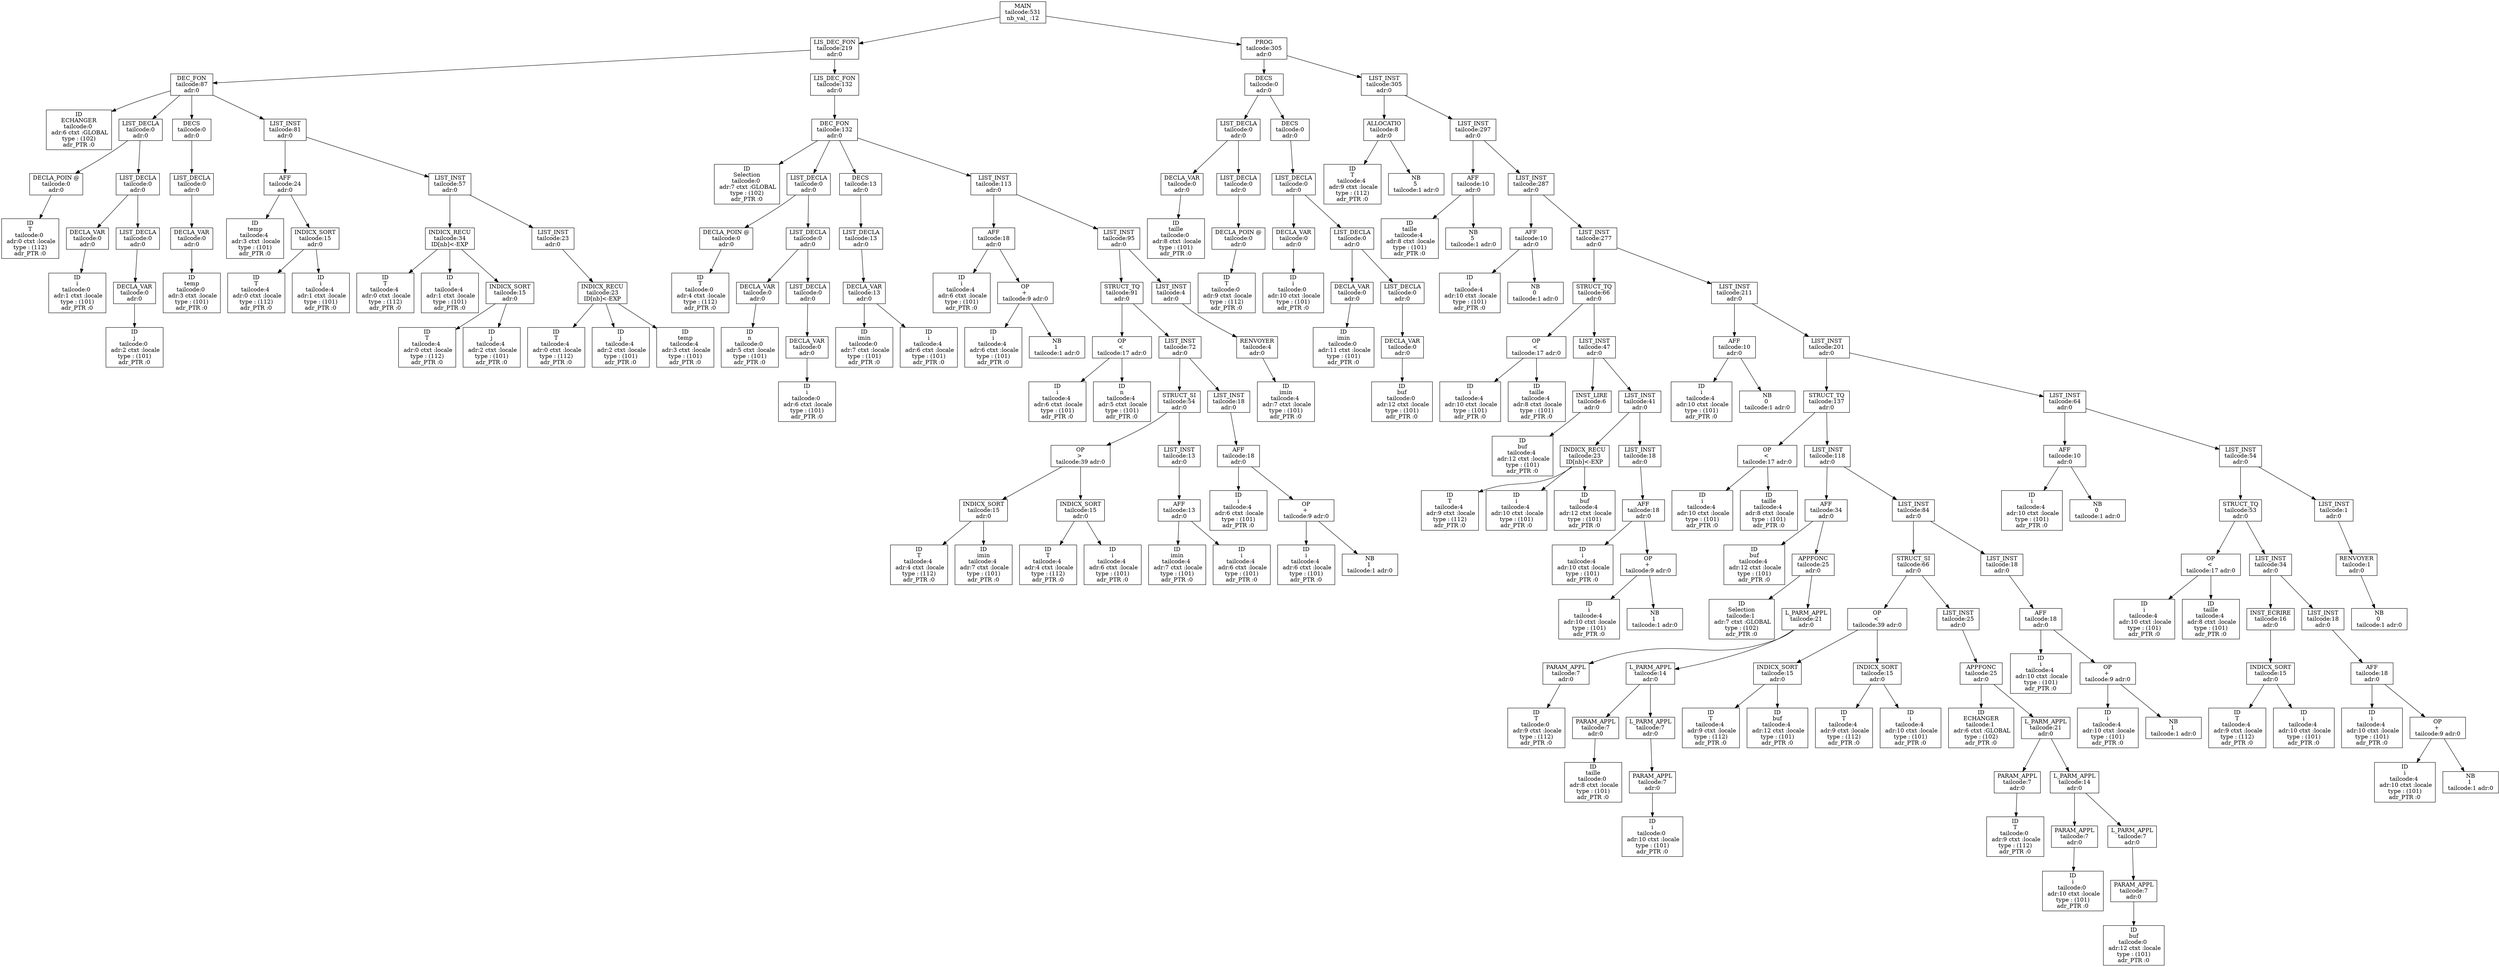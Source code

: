 digraph ASA {
node0x55bc60c70750 [label="MAIN
 tailcode:531 
 nb_val_ :12 \n", shape=box];
node0x55bc60c70750 -> node0x55bc60c6e0e0;
node0x55bc60c6e0e0 [label="LIS_DEC_FON
 tailcode:219 
 adr:0 \n", shape=box];
node0x55bc60c6e0e0 -> node0x55bc60c6d0a0;
node0x55bc60c6d0a0 [label="DEC_FON
 tailcode:87 
 adr:0 \n", shape=box];
node0x55bc60c6d0a0 -> node0x55bc60c6d0f0;
node0x55bc60c6d0f0 [label="ID\nECHANGER
 tailcode:0  
 adr:6 ctxt :GLOBAL
 type : (102) 
 adr_PTR :0 \n", shape=box];
node0x55bc60c6d0a0 -> node0x55bc60c6c970;
node0x55bc60c6c970 [label="LIST_DECLA
 tailcode:0 
 adr:0 \n", shape=box];
node0x55bc60c6c970 -> node0x55bc60c6c6f0;
node0x55bc60c6c6f0 [label="DECLA_POIN @
 tailcode:0 
 adr:0 \n", shape=box];
node0x55bc60c6c6f0 -> node0x55bc60c6c740;
node0x55bc60c6c740 [label="ID\nT
 tailcode:0  
 adr:0 ctxt :locale
 type : (112) 
 adr_PTR :0 \n", shape=box];
node0x55bc60c6c970 -> node0x55bc60c6c920;
node0x55bc60c6c920 [label="LIST_DECLA
 tailcode:0 
 adr:0 \n", shape=box];
node0x55bc60c6c920 -> node0x55bc60c6c790;
node0x55bc60c6c790 [label="DECLA_VAR
 tailcode:0 
 adr:0 \n", shape=box];
node0x55bc60c6c790 -> node0x55bc60c6c7e0;
node0x55bc60c6c7e0 [label="ID\ni
 tailcode:0  
 adr:1 ctxt :locale
 type : (101) 
 adr_PTR :0 \n", shape=box];
node0x55bc60c6c920 -> node0x55bc60c6c8d0;
node0x55bc60c6c8d0 [label="LIST_DECLA
 tailcode:0 
 adr:0 \n", shape=box];
node0x55bc60c6c8d0 -> node0x55bc60c6c830;
node0x55bc60c6c830 [label="DECLA_VAR
 tailcode:0 
 adr:0 \n", shape=box];
node0x55bc60c6c830 -> node0x55bc60c6c880;
node0x55bc60c6c880 [label="ID\nj
 tailcode:0  
 adr:2 ctxt :locale
 type : (101) 
 adr_PTR :0 \n", shape=box];
node0x55bc60c6d0a0 -> node0x55bc60c6cab0;
node0x55bc60c6cab0 [label="DECS
 tailcode:0 
 adr:0 \n", shape=box];
node0x55bc60c6cab0 -> node0x55bc60c6ca60;
node0x55bc60c6ca60 [label="LIST_DECLA
 tailcode:0 
 adr:0 \n", shape=box];
node0x55bc60c6ca60 -> node0x55bc60c6c9c0;
node0x55bc60c6c9c0 [label="DECLA_VAR
 tailcode:0 
 adr:0 \n", shape=box];
node0x55bc60c6c9c0 -> node0x55bc60c6ca10;
node0x55bc60c6ca10 [label="ID\ntemp
 tailcode:0  
 adr:3 ctxt :locale
 type : (101) 
 adr_PTR :0 \n", shape=box];
node0x55bc60c6d0a0 -> node0x55bc60c6d050;
node0x55bc60c6d050 [label="LIST_INST
 tailcode:81 
 adr:0 \n", shape=box];
node0x55bc60c6d050 -> node0x55bc60c6cbf0;
node0x55bc60c6cbf0 [label="AFF
 tailcode:24 
 adr:0 \n", shape=box];
node0x55bc60c6cbf0 -> node0x55bc60c6cc40;
node0x55bc60c6cc40 [label="ID\ntemp
 tailcode:4  
 adr:3 ctxt :locale
 type : (101) 
 adr_PTR :0 \n", shape=box];
node0x55bc60c6cbf0 -> node0x55bc60c6cb50;
node0x55bc60c6cb50 [label="INDICX_SORT
 tailcode:15 
 adr:0 \n", shape=box];
node0x55bc60c6cb50 -> node0x55bc60c6cba0;
node0x55bc60c6cba0 [label="ID\nT
 tailcode:4  
 adr:0 ctxt :locale
 type : (112) 
 adr_PTR :0 \n", shape=box];
node0x55bc60c6cb50 -> node0x55bc60c6cb00;
node0x55bc60c6cb00 [label="ID\ni
 tailcode:4  
 adr:1 ctxt :locale
 type : (101) 
 adr_PTR :0 \n", shape=box];
node0x55bc60c6d050 -> node0x55bc60c6d000;
node0x55bc60c6d000 [label="LIST_INST
 tailcode:57 
 adr:0 \n", shape=box];
node0x55bc60c6d000 -> node0x55bc60c6cdd0;
node0x55bc60c6cdd0 [label="INDICX_RECU
 tailcode:34 
 ID[nb]<-EXP \n", shape=box];
node0x55bc60c6cdd0 -> node0x55bc60c6ce20;
node0x55bc60c6ce20 [label="ID\nT
 tailcode:4  
 adr:0 ctxt :locale
 type : (112) 
 adr_PTR :0 \n", shape=box];
node0x55bc60c6cdd0 -> node0x55bc60c6cc90;
node0x55bc60c6cc90 [label="ID\ni
 tailcode:4  
 adr:1 ctxt :locale
 type : (101) 
 adr_PTR :0 \n", shape=box];
node0x55bc60c6cdd0 -> node0x55bc60c6cd30;
node0x55bc60c6cd30 [label="INDICX_SORT
 tailcode:15 
 adr:0 \n", shape=box];
node0x55bc60c6cd30 -> node0x55bc60c6cd80;
node0x55bc60c6cd80 [label="ID\nT
 tailcode:4  
 adr:0 ctxt :locale
 type : (112) 
 adr_PTR :0 \n", shape=box];
node0x55bc60c6cd30 -> node0x55bc60c6cce0;
node0x55bc60c6cce0 [label="ID\nj
 tailcode:4  
 adr:2 ctxt :locale
 type : (101) 
 adr_PTR :0 \n", shape=box];
node0x55bc60c6d000 -> node0x55bc60c6cfb0;
node0x55bc60c6cfb0 [label="LIST_INST
 tailcode:23 
 adr:0 \n", shape=box];
node0x55bc60c6cfb0 -> node0x55bc60c6cf10;
node0x55bc60c6cf10 [label="INDICX_RECU
 tailcode:23 
 ID[nb]<-EXP \n", shape=box];
node0x55bc60c6cf10 -> node0x55bc60c6cf60;
node0x55bc60c6cf60 [label="ID\nT
 tailcode:4  
 adr:0 ctxt :locale
 type : (112) 
 adr_PTR :0 \n", shape=box];
node0x55bc60c6cf10 -> node0x55bc60c6ce70;
node0x55bc60c6ce70 [label="ID\nj
 tailcode:4  
 adr:2 ctxt :locale
 type : (101) 
 adr_PTR :0 \n", shape=box];
node0x55bc60c6cf10 -> node0x55bc60c6cec0;
node0x55bc60c6cec0 [label="ID\ntemp
 tailcode:4  
 adr:3 ctxt :locale
 type : (101) 
 adr_PTR :0 \n", shape=box];
node0x55bc60c6e0e0 -> node0x55bc60c6e090;
node0x55bc60c6e090 [label="LIS_DEC_FON
 tailcode:132 
 adr:0 \n", shape=box];
node0x55bc60c6e090 -> node0x55bc60c6dff0;
node0x55bc60c6dff0 [label="DEC_FON
 tailcode:132 
 adr:0 \n", shape=box];
node0x55bc60c6dff0 -> node0x55bc60c6e040;
node0x55bc60c6e040 [label="ID\nSelection
 tailcode:0  
 adr:7 ctxt :GLOBAL
 type : (102) 
 adr_PTR :0 \n", shape=box];
node0x55bc60c6dff0 -> node0x55bc60c6d3c0;
node0x55bc60c6d3c0 [label="LIST_DECLA
 tailcode:0 
 adr:0 \n", shape=box];
node0x55bc60c6d3c0 -> node0x55bc60c6d140;
node0x55bc60c6d140 [label="DECLA_POIN @
 tailcode:0 
 adr:0 \n", shape=box];
node0x55bc60c6d140 -> node0x55bc60c6d190;
node0x55bc60c6d190 [label="ID\nT
 tailcode:0  
 adr:4 ctxt :locale
 type : (112) 
 adr_PTR :0 \n", shape=box];
node0x55bc60c6d3c0 -> node0x55bc60c6d370;
node0x55bc60c6d370 [label="LIST_DECLA
 tailcode:0 
 adr:0 \n", shape=box];
node0x55bc60c6d370 -> node0x55bc60c6d1e0;
node0x55bc60c6d1e0 [label="DECLA_VAR
 tailcode:0 
 adr:0 \n", shape=box];
node0x55bc60c6d1e0 -> node0x55bc60c6d230;
node0x55bc60c6d230 [label="ID\nn
 tailcode:0  
 adr:5 ctxt :locale
 type : (101) 
 adr_PTR :0 \n", shape=box];
node0x55bc60c6d370 -> node0x55bc60c6d320;
node0x55bc60c6d320 [label="LIST_DECLA
 tailcode:0 
 adr:0 \n", shape=box];
node0x55bc60c6d320 -> node0x55bc60c6d280;
node0x55bc60c6d280 [label="DECLA_VAR
 tailcode:0 
 adr:0 \n", shape=box];
node0x55bc60c6d280 -> node0x55bc60c6d2d0;
node0x55bc60c6d2d0 [label="ID\ni
 tailcode:0  
 adr:6 ctxt :locale
 type : (101) 
 adr_PTR :0 \n", shape=box];
node0x55bc60c6dff0 -> node0x55bc60c6d550;
node0x55bc60c6d550 [label="DECS
 tailcode:13 
 adr:0 \n", shape=box];
node0x55bc60c6d550 -> node0x55bc60c6d500;
node0x55bc60c6d500 [label="LIST_DECLA
 tailcode:13 
 adr:0 \n", shape=box];
node0x55bc60c6d500 -> node0x55bc60c6d460;
node0x55bc60c6d460 [label="DECLA_VAR
 tailcode:13 
 adr:0 \n", shape=box];
node0x55bc60c6d460 -> node0x55bc60c6d4b0;
node0x55bc60c6d4b0 [label="ID\nimin
 tailcode:0  
 adr:7 ctxt :locale
 type : (101) 
 adr_PTR :0 \n", shape=box];
node0x55bc60c6d460 -> node0x55bc60c6d410;
node0x55bc60c6d410 [label="ID\ni
 tailcode:4  
 adr:6 ctxt :locale
 type : (101) 
 adr_PTR :0 \n", shape=box];
node0x55bc60c6dff0 -> node0x55bc60c6dfa0;
node0x55bc60c6dfa0 [label="LIST_INST
 tailcode:113 
 adr:0 \n", shape=box];
node0x55bc60c6dfa0 -> node0x55bc60c6d690;
node0x55bc60c6d690 [label="AFF
 tailcode:18 
 adr:0 \n", shape=box];
node0x55bc60c6d690 -> node0x55bc60c6d6e0;
node0x55bc60c6d6e0 [label="ID\ni
 tailcode:4  
 adr:6 ctxt :locale
 type : (101) 
 adr_PTR :0 \n", shape=box];
node0x55bc60c6d690 -> node0x55bc60c6d640;
node0x55bc60c6d640 [label="OP\n+ 
 tailcode:9 adr:0 \n", shape=box];
node0x55bc60c6d640 -> node0x55bc60c6d5a0;
node0x55bc60c6d5a0 [label="ID\ni
 tailcode:4  
 adr:6 ctxt :locale
 type : (101) 
 adr_PTR :0 \n", shape=box];
node0x55bc60c6d640 -> node0x55bc60c6d5f0;
node0x55bc60c6d5f0 [label="NB\n1 
 tailcode:1 adr:0 \n", shape=box];
node0x55bc60c6dfa0 -> node0x55bc60c6df50;
node0x55bc60c6df50 [label="LIST_INST
 tailcode:95 
 adr:0 \n", shape=box];
node0x55bc60c6df50 -> node0x55bc60c6de10;
node0x55bc60c6de10 [label="STRUCT_TQ
 tailcode:91 
 adr:0 \n", shape=box];
node0x55bc60c6de10 -> node0x55bc60c6d7d0;
node0x55bc60c6d7d0 [label="OP\n< 
 tailcode:17 adr:0 \n", shape=box];
node0x55bc60c6d7d0 -> node0x55bc60c6d730;
node0x55bc60c6d730 [label="ID\ni
 tailcode:4  
 adr:6 ctxt :locale
 type : (101) 
 adr_PTR :0 \n", shape=box];
node0x55bc60c6d7d0 -> node0x55bc60c6d780;
node0x55bc60c6d780 [label="ID\nn
 tailcode:4  
 adr:5 ctxt :locale
 type : (101) 
 adr_PTR :0 \n", shape=box];
node0x55bc60c6de10 -> node0x55bc60c6ddc0;
node0x55bc60c6ddc0 [label="LIST_INST
 tailcode:72 
 adr:0 \n", shape=box];
node0x55bc60c6ddc0 -> node0x55bc60c6db90;
node0x55bc60c6db90 [label="STRUCT_SI
 tailcode:54 
 adr:0 \n", shape=box];
node0x55bc60c6db90 -> node0x55bc60c6da00;
node0x55bc60c6da00 [label="OP\n> 
 tailcode:39 adr:0 \n", shape=box];
node0x55bc60c6da00 -> node0x55bc60c6d870;
node0x55bc60c6d870 [label="INDICX_SORT
 tailcode:15 
 adr:0 \n", shape=box];
node0x55bc60c6d870 -> node0x55bc60c6d8c0;
node0x55bc60c6d8c0 [label="ID\nT
 tailcode:4  
 adr:4 ctxt :locale
 type : (112) 
 adr_PTR :0 \n", shape=box];
node0x55bc60c6d870 -> node0x55bc60c6d820;
node0x55bc60c6d820 [label="ID\nimin
 tailcode:4  
 adr:7 ctxt :locale
 type : (101) 
 adr_PTR :0 \n", shape=box];
node0x55bc60c6da00 -> node0x55bc60c6d960;
node0x55bc60c6d960 [label="INDICX_SORT
 tailcode:15 
 adr:0 \n", shape=box];
node0x55bc60c6d960 -> node0x55bc60c6d9b0;
node0x55bc60c6d9b0 [label="ID\nT
 tailcode:4  
 adr:4 ctxt :locale
 type : (112) 
 adr_PTR :0 \n", shape=box];
node0x55bc60c6d960 -> node0x55bc60c6d910;
node0x55bc60c6d910 [label="ID\ni
 tailcode:4  
 adr:6 ctxt :locale
 type : (101) 
 adr_PTR :0 \n", shape=box];
node0x55bc60c6db90 -> node0x55bc60c6db40;
node0x55bc60c6db40 [label="LIST_INST
 tailcode:13 
 adr:0 \n", shape=box];
node0x55bc60c6db40 -> node0x55bc60c6daa0;
node0x55bc60c6daa0 [label="AFF
 tailcode:13 
 adr:0 \n", shape=box];
node0x55bc60c6daa0 -> node0x55bc60c6daf0;
node0x55bc60c6daf0 [label="ID\nimin
 tailcode:4  
 adr:7 ctxt :locale
 type : (101) 
 adr_PTR :0 \n", shape=box];
node0x55bc60c6daa0 -> node0x55bc60c6da50;
node0x55bc60c6da50 [label="ID\ni
 tailcode:4  
 adr:6 ctxt :locale
 type : (101) 
 adr_PTR :0 \n", shape=box];
node0x55bc60c6ddc0 -> node0x55bc60c6dd70;
node0x55bc60c6dd70 [label="LIST_INST
 tailcode:18 
 adr:0 \n", shape=box];
node0x55bc60c6dd70 -> node0x55bc60c6dcd0;
node0x55bc60c6dcd0 [label="AFF
 tailcode:18 
 adr:0 \n", shape=box];
node0x55bc60c6dcd0 -> node0x55bc60c6dd20;
node0x55bc60c6dd20 [label="ID\ni
 tailcode:4  
 adr:6 ctxt :locale
 type : (101) 
 adr_PTR :0 \n", shape=box];
node0x55bc60c6dcd0 -> node0x55bc60c6dc80;
node0x55bc60c6dc80 [label="OP\n+ 
 tailcode:9 adr:0 \n", shape=box];
node0x55bc60c6dc80 -> node0x55bc60c6dbe0;
node0x55bc60c6dbe0 [label="ID\ni
 tailcode:4  
 adr:6 ctxt :locale
 type : (101) 
 adr_PTR :0 \n", shape=box];
node0x55bc60c6dc80 -> node0x55bc60c6dc30;
node0x55bc60c6dc30 [label="NB\n1 
 tailcode:1 adr:0 \n", shape=box];
node0x55bc60c6df50 -> node0x55bc60c6df00;
node0x55bc60c6df00 [label="LIST_INST
 tailcode:4 
 adr:0 \n", shape=box];
node0x55bc60c6df00 -> node0x55bc60c6deb0;
node0x55bc60c6deb0 [label="RENVOYER
 tailcode:4 
 adr:0 \n", shape=box];
node0x55bc60c6deb0 -> node0x55bc60c6de60;
node0x55bc60c6de60 [label="ID\nimin
 tailcode:4  
 adr:7 ctxt :locale
 type : (101) 
 adr_PTR :0 \n", shape=box];
node0x55bc60c70750 -> node0x55bc60c70700;
node0x55bc60c70700 [label="PROG
 tailcode:305 
 adr:0 \n", shape=box];
node0x55bc60c70700 -> node0x55bc60c6e630;
node0x55bc60c6e630 [label="DECS
 tailcode:0 
 adr:0 \n", shape=box];
node0x55bc60c6e630 -> node0x55bc60c6e2c0;
node0x55bc60c6e2c0 [label="LIST_DECLA
 tailcode:0 
 adr:0 \n", shape=box];
node0x55bc60c6e2c0 -> node0x55bc60c6e130;
node0x55bc60c6e130 [label="DECLA_VAR
 tailcode:0 
 adr:0 \n", shape=box];
node0x55bc60c6e130 -> node0x55bc60c6e180;
node0x55bc60c6e180 [label="ID\ntaille
 tailcode:0  
 adr:8 ctxt :locale
 type : (101) 
 adr_PTR :0 \n", shape=box];
node0x55bc60c6e2c0 -> node0x55bc60c6e270;
node0x55bc60c6e270 [label="LIST_DECLA
 tailcode:0 
 adr:0 \n", shape=box];
node0x55bc60c6e270 -> node0x55bc60c6e1d0;
node0x55bc60c6e1d0 [label="DECLA_POIN @
 tailcode:0 
 adr:0 \n", shape=box];
node0x55bc60c6e1d0 -> node0x55bc60c6e220;
node0x55bc60c6e220 [label="ID\nT
 tailcode:0  
 adr:9 ctxt :locale
 type : (112) 
 adr_PTR :0 \n", shape=box];
node0x55bc60c6e630 -> node0x55bc60c6e5e0;
node0x55bc60c6e5e0 [label="DECS
 tailcode:0 
 adr:0 \n", shape=box];
node0x55bc60c6e5e0 -> node0x55bc60c6e590;
node0x55bc60c6e590 [label="LIST_DECLA
 tailcode:0 
 adr:0 \n", shape=box];
node0x55bc60c6e590 -> node0x55bc60c6e310;
node0x55bc60c6e310 [label="DECLA_VAR
 tailcode:0 
 adr:0 \n", shape=box];
node0x55bc60c6e310 -> node0x55bc60c6e360;
node0x55bc60c6e360 [label="ID\ni
 tailcode:0  
 adr:10 ctxt :locale
 type : (101) 
 adr_PTR :0 \n", shape=box];
node0x55bc60c6e590 -> node0x55bc60c6e540;
node0x55bc60c6e540 [label="LIST_DECLA
 tailcode:0 
 adr:0 \n", shape=box];
node0x55bc60c6e540 -> node0x55bc60c6e3b0;
node0x55bc60c6e3b0 [label="DECLA_VAR
 tailcode:0 
 adr:0 \n", shape=box];
node0x55bc60c6e3b0 -> node0x55bc60c6e400;
node0x55bc60c6e400 [label="ID\nimin
 tailcode:0  
 adr:11 ctxt :locale
 type : (101) 
 adr_PTR :0 \n", shape=box];
node0x55bc60c6e540 -> node0x55bc60c6e4f0;
node0x55bc60c6e4f0 [label="LIST_DECLA
 tailcode:0 
 adr:0 \n", shape=box];
node0x55bc60c6e4f0 -> node0x55bc60c6e450;
node0x55bc60c6e450 [label="DECLA_VAR
 tailcode:0 
 adr:0 \n", shape=box];
node0x55bc60c6e450 -> node0x55bc60c6e4a0;
node0x55bc60c6e4a0 [label="ID\nbuf
 tailcode:0  
 adr:12 ctxt :locale
 type : (101) 
 adr_PTR :0 \n", shape=box];
node0x55bc60c70700 -> node0x55bc60c706b0;
node0x55bc60c706b0 [label="LIST_INST
 tailcode:305 
 adr:0 \n", shape=box];
node0x55bc60c706b0 -> node0x55bc60c6e6d0;
node0x55bc60c6e6d0 [label="ALLOCATIO
 tailcode:8 
 adr:0 \n", shape=box];
node0x55bc60c6e6d0 -> node0x55bc60c6e720;
node0x55bc60c6e720 [label="ID\nT
 tailcode:4  
 adr:9 ctxt :locale
 type : (112) 
 adr_PTR :0 \n", shape=box];
node0x55bc60c6e6d0 -> node0x55bc60c6e680;
node0x55bc60c6e680 [label="NB\n5 
 tailcode:1 adr:0 \n", shape=box];
node0x55bc60c706b0 -> node0x55bc60c70660;
node0x55bc60c70660 [label="LIST_INST
 tailcode:297 
 adr:0 \n", shape=box];
node0x55bc60c70660 -> node0x55bc60c6e7c0;
node0x55bc60c6e7c0 [label="AFF
 tailcode:10 
 adr:0 \n", shape=box];
node0x55bc60c6e7c0 -> node0x55bc60c6e810;
node0x55bc60c6e810 [label="ID\ntaille
 tailcode:4  
 adr:8 ctxt :locale
 type : (101) 
 adr_PTR :0 \n", shape=box];
node0x55bc60c6e7c0 -> node0x55bc60c6e770;
node0x55bc60c6e770 [label="NB\n5 
 tailcode:1 adr:0 \n", shape=box];
node0x55bc60c70660 -> node0x55bc60c70610;
node0x55bc60c70610 [label="LIST_INST
 tailcode:287 
 adr:0 \n", shape=box];
node0x55bc60c70610 -> node0x55bc60c6e8b0;
node0x55bc60c6e8b0 [label="AFF
 tailcode:10 
 adr:0 \n", shape=box];
node0x55bc60c6e8b0 -> node0x55bc60c6e900;
node0x55bc60c6e900 [label="ID\ni
 tailcode:4  
 adr:10 ctxt :locale
 type : (101) 
 adr_PTR :0 \n", shape=box];
node0x55bc60c6e8b0 -> node0x55bc60c6e860;
node0x55bc60c6e860 [label="NB\n0 
 tailcode:1 adr:0 \n", shape=box];
node0x55bc60c70610 -> node0x55bc60c705c0;
node0x55bc60c705c0 [label="LIST_INST
 tailcode:277 
 adr:0 \n", shape=box];
node0x55bc60c705c0 -> node0x55bc60c6eea0;
node0x55bc60c6eea0 [label="STRUCT_TQ
 tailcode:66 
 adr:0 \n", shape=box];
node0x55bc60c6eea0 -> node0x55bc60c6e9f0;
node0x55bc60c6e9f0 [label="OP\n< 
 tailcode:17 adr:0 \n", shape=box];
node0x55bc60c6e9f0 -> node0x55bc60c6e950;
node0x55bc60c6e950 [label="ID\ni
 tailcode:4  
 adr:10 ctxt :locale
 type : (101) 
 adr_PTR :0 \n", shape=box];
node0x55bc60c6e9f0 -> node0x55bc60c6e9a0;
node0x55bc60c6e9a0 [label="ID\ntaille
 tailcode:4  
 adr:8 ctxt :locale
 type : (101) 
 adr_PTR :0 \n", shape=box];
node0x55bc60c6eea0 -> node0x55bc60c6ee50;
node0x55bc60c6ee50 [label="LIST_INST
 tailcode:47 
 adr:0 \n", shape=box];
node0x55bc60c6ee50 -> node0x55bc60c6ea40;
node0x55bc60c6ea40 [label="INST_LIRE
 tailcode:6 
 adr:0 \n", shape=box];
node0x55bc60c6ea40 -> node0x55bc60c6ea90;
node0x55bc60c6ea90 [label="ID\nbuf
 tailcode:4  
 adr:12 ctxt :locale
 type : (101) 
 adr_PTR :0 \n", shape=box];
node0x55bc60c6ee50 -> node0x55bc60c6ee00;
node0x55bc60c6ee00 [label="LIST_INST
 tailcode:41 
 adr:0 \n", shape=box];
node0x55bc60c6ee00 -> node0x55bc60c6eb80;
node0x55bc60c6eb80 [label="INDICX_RECU
 tailcode:23 
 ID[nb]<-EXP \n", shape=box];
node0x55bc60c6eb80 -> node0x55bc60c6ebd0;
node0x55bc60c6ebd0 [label="ID\nT
 tailcode:4  
 adr:9 ctxt :locale
 type : (112) 
 adr_PTR :0 \n", shape=box];
node0x55bc60c6eb80 -> node0x55bc60c6eae0;
node0x55bc60c6eae0 [label="ID\ni
 tailcode:4  
 adr:10 ctxt :locale
 type : (101) 
 adr_PTR :0 \n", shape=box];
node0x55bc60c6eb80 -> node0x55bc60c6eb30;
node0x55bc60c6eb30 [label="ID\nbuf
 tailcode:4  
 adr:12 ctxt :locale
 type : (101) 
 adr_PTR :0 \n", shape=box];
node0x55bc60c6ee00 -> node0x55bc60c6edb0;
node0x55bc60c6edb0 [label="LIST_INST
 tailcode:18 
 adr:0 \n", shape=box];
node0x55bc60c6edb0 -> node0x55bc60c6ed10;
node0x55bc60c6ed10 [label="AFF
 tailcode:18 
 adr:0 \n", shape=box];
node0x55bc60c6ed10 -> node0x55bc60c6ed60;
node0x55bc60c6ed60 [label="ID\ni
 tailcode:4  
 adr:10 ctxt :locale
 type : (101) 
 adr_PTR :0 \n", shape=box];
node0x55bc60c6ed10 -> node0x55bc60c6ecc0;
node0x55bc60c6ecc0 [label="OP\n+ 
 tailcode:9 adr:0 \n", shape=box];
node0x55bc60c6ecc0 -> node0x55bc60c6ec20;
node0x55bc60c6ec20 [label="ID\ni
 tailcode:4  
 adr:10 ctxt :locale
 type : (101) 
 adr_PTR :0 \n", shape=box];
node0x55bc60c6ecc0 -> node0x55bc60c6ec70;
node0x55bc60c6ec70 [label="NB\n1 
 tailcode:1 adr:0 \n", shape=box];
node0x55bc60c705c0 -> node0x55bc60c70570;
node0x55bc60c70570 [label="LIST_INST
 tailcode:211 
 adr:0 \n", shape=box];
node0x55bc60c70570 -> node0x55bc60c6ef40;
node0x55bc60c6ef40 [label="AFF
 tailcode:10 
 adr:0 \n", shape=box];
node0x55bc60c6ef40 -> node0x55bc60c6ef90;
node0x55bc60c6ef90 [label="ID\ni
 tailcode:4  
 adr:10 ctxt :locale
 type : (101) 
 adr_PTR :0 \n", shape=box];
node0x55bc60c6ef40 -> node0x55bc60c6eef0;
node0x55bc60c6eef0 [label="NB\n0 
 tailcode:1 adr:0 \n", shape=box];
node0x55bc60c70570 -> node0x55bc60c70520;
node0x55bc60c70520 [label="LIST_INST
 tailcode:201 
 adr:0 \n", shape=box];
node0x55bc60c70520 -> node0x55bc60c6fda0;
node0x55bc60c6fda0 [label="STRUCT_TQ
 tailcode:137 
 adr:0 \n", shape=box];
node0x55bc60c6fda0 -> node0x55bc60c6f080;
node0x55bc60c6f080 [label="OP\n< 
 tailcode:17 adr:0 \n", shape=box];
node0x55bc60c6f080 -> node0x55bc60c6efe0;
node0x55bc60c6efe0 [label="ID\ni
 tailcode:4  
 adr:10 ctxt :locale
 type : (101) 
 adr_PTR :0 \n", shape=box];
node0x55bc60c6f080 -> node0x55bc60c6f030;
node0x55bc60c6f030 [label="ID\ntaille
 tailcode:4  
 adr:8 ctxt :locale
 type : (101) 
 adr_PTR :0 \n", shape=box];
node0x55bc60c6fda0 -> node0x55bc60c6fd50;
node0x55bc60c6fd50 [label="LIST_INST
 tailcode:118 
 adr:0 \n", shape=box];
node0x55bc60c6fd50 -> node0x55bc60c6f440;
node0x55bc60c6f440 [label="AFF
 tailcode:34 
 adr:0 \n", shape=box];
node0x55bc60c6f440 -> node0x55bc60c6f490;
node0x55bc60c6f490 [label="ID\nbuf
 tailcode:4  
 adr:12 ctxt :locale
 type : (101) 
 adr_PTR :0 \n", shape=box];
node0x55bc60c6f440 -> node0x55bc60c6f3a0;
node0x55bc60c6f3a0 [label="APPFONC
 tailcode:25 
 adr:0 \n", shape=box];
node0x55bc60c6f3a0 -> node0x55bc60c6f3f0;
node0x55bc60c6f3f0 [label="ID\nSelection
 tailcode:1  
 adr:7 ctxt :GLOBAL
 type : (102) 
 adr_PTR :0 \n", shape=box];
node0x55bc60c6f3a0 -> node0x55bc60c6f350;
node0x55bc60c6f350 [label="L_PARM_APPL
 tailcode:21 
 adr:0 \n", shape=box];
node0x55bc60c6f350 -> node0x55bc60c6f0d0;
node0x55bc60c6f0d0 [label="PARAM_APPL
 tailcode:7 
 adr:0 \n", shape=box];
node0x55bc60c6f0d0 -> node0x55bc60c6f120;
node0x55bc60c6f120 [label="ID\nT
 tailcode:0  
 adr:9 ctxt :locale
 type : (112) 
 adr_PTR :0 \n", shape=box];
node0x55bc60c6f350 -> node0x55bc60c6f300;
node0x55bc60c6f300 [label="L_PARM_APPL
 tailcode:14 
 adr:0 \n", shape=box];
node0x55bc60c6f300 -> node0x55bc60c6f170;
node0x55bc60c6f170 [label="PARAM_APPL
 tailcode:7 
 adr:0 \n", shape=box];
node0x55bc60c6f170 -> node0x55bc60c6f1c0;
node0x55bc60c6f1c0 [label="ID\ntaille
 tailcode:0  
 adr:8 ctxt :locale
 type : (101) 
 adr_PTR :0 \n", shape=box];
node0x55bc60c6f300 -> node0x55bc60c6f2b0;
node0x55bc60c6f2b0 [label="L_PARM_APPL
 tailcode:7 
 adr:0 \n", shape=box];
node0x55bc60c6f2b0 -> node0x55bc60c6f210;
node0x55bc60c6f210 [label="PARAM_APPL
 tailcode:7 
 adr:0 \n", shape=box];
node0x55bc60c6f210 -> node0x55bc60c6f260;
node0x55bc60c6f260 [label="ID\ni
 tailcode:0  
 adr:10 ctxt :locale
 type : (101) 
 adr_PTR :0 \n", shape=box];
node0x55bc60c6fd50 -> node0x55bc60c6fd00;
node0x55bc60c6fd00 [label="LIST_INST
 tailcode:84 
 adr:0 \n", shape=box];
node0x55bc60c6fd00 -> node0x55bc60c6fad0;
node0x55bc60c6fad0 [label="STRUCT_SI
 tailcode:66 
 adr:0 \n", shape=box];
node0x55bc60c6fad0 -> node0x55bc60c6f6c0;
node0x55bc60c6f6c0 [label="OP\n< 
 tailcode:39 adr:0 \n", shape=box];
node0x55bc60c6f6c0 -> node0x55bc60c6f530;
node0x55bc60c6f530 [label="INDICX_SORT
 tailcode:15 
 adr:0 \n", shape=box];
node0x55bc60c6f530 -> node0x55bc60c6f580;
node0x55bc60c6f580 [label="ID\nT
 tailcode:4  
 adr:9 ctxt :locale
 type : (112) 
 adr_PTR :0 \n", shape=box];
node0x55bc60c6f530 -> node0x55bc60c6f4e0;
node0x55bc60c6f4e0 [label="ID\nbuf
 tailcode:4  
 adr:12 ctxt :locale
 type : (101) 
 adr_PTR :0 \n", shape=box];
node0x55bc60c6f6c0 -> node0x55bc60c6f620;
node0x55bc60c6f620 [label="INDICX_SORT
 tailcode:15 
 adr:0 \n", shape=box];
node0x55bc60c6f620 -> node0x55bc60c6f670;
node0x55bc60c6f670 [label="ID\nT
 tailcode:4  
 adr:9 ctxt :locale
 type : (112) 
 adr_PTR :0 \n", shape=box];
node0x55bc60c6f620 -> node0x55bc60c6f5d0;
node0x55bc60c6f5d0 [label="ID\ni
 tailcode:4  
 adr:10 ctxt :locale
 type : (101) 
 adr_PTR :0 \n", shape=box];
node0x55bc60c6fad0 -> node0x55bc60c6fa80;
node0x55bc60c6fa80 [label="LIST_INST
 tailcode:25 
 adr:0 \n", shape=box];
node0x55bc60c6fa80 -> node0x55bc60c6f9e0;
node0x55bc60c6f9e0 [label="APPFONC
 tailcode:25 
 adr:0 \n", shape=box];
node0x55bc60c6f9e0 -> node0x55bc60c6fa30;
node0x55bc60c6fa30 [label="ID\nECHANGER
 tailcode:1  
 adr:6 ctxt :GLOBAL
 type : (102) 
 adr_PTR :0 \n", shape=box];
node0x55bc60c6f9e0 -> node0x55bc60c6f990;
node0x55bc60c6f990 [label="L_PARM_APPL
 tailcode:21 
 adr:0 \n", shape=box];
node0x55bc60c6f990 -> node0x55bc60c6f710;
node0x55bc60c6f710 [label="PARAM_APPL
 tailcode:7 
 adr:0 \n", shape=box];
node0x55bc60c6f710 -> node0x55bc60c6f760;
node0x55bc60c6f760 [label="ID\nT
 tailcode:0  
 adr:9 ctxt :locale
 type : (112) 
 adr_PTR :0 \n", shape=box];
node0x55bc60c6f990 -> node0x55bc60c6f940;
node0x55bc60c6f940 [label="L_PARM_APPL
 tailcode:14 
 adr:0 \n", shape=box];
node0x55bc60c6f940 -> node0x55bc60c6f7b0;
node0x55bc60c6f7b0 [label="PARAM_APPL
 tailcode:7 
 adr:0 \n", shape=box];
node0x55bc60c6f7b0 -> node0x55bc60c6f800;
node0x55bc60c6f800 [label="ID\ni
 tailcode:0  
 adr:10 ctxt :locale
 type : (101) 
 adr_PTR :0 \n", shape=box];
node0x55bc60c6f940 -> node0x55bc60c6f8f0;
node0x55bc60c6f8f0 [label="L_PARM_APPL
 tailcode:7 
 adr:0 \n", shape=box];
node0x55bc60c6f8f0 -> node0x55bc60c6f850;
node0x55bc60c6f850 [label="PARAM_APPL
 tailcode:7 
 adr:0 \n", shape=box];
node0x55bc60c6f850 -> node0x55bc60c6f8a0;
node0x55bc60c6f8a0 [label="ID\nbuf
 tailcode:0  
 adr:12 ctxt :locale
 type : (101) 
 adr_PTR :0 \n", shape=box];
node0x55bc60c6fd00 -> node0x55bc60c6fcb0;
node0x55bc60c6fcb0 [label="LIST_INST
 tailcode:18 
 adr:0 \n", shape=box];
node0x55bc60c6fcb0 -> node0x55bc60c6fc10;
node0x55bc60c6fc10 [label="AFF
 tailcode:18 
 adr:0 \n", shape=box];
node0x55bc60c6fc10 -> node0x55bc60c6fc60;
node0x55bc60c6fc60 [label="ID\ni
 tailcode:4  
 adr:10 ctxt :locale
 type : (101) 
 adr_PTR :0 \n", shape=box];
node0x55bc60c6fc10 -> node0x55bc60c6fbc0;
node0x55bc60c6fbc0 [label="OP\n+ 
 tailcode:9 adr:0 \n", shape=box];
node0x55bc60c6fbc0 -> node0x55bc60c6fb20;
node0x55bc60c6fb20 [label="ID\ni
 tailcode:4  
 adr:10 ctxt :locale
 type : (101) 
 adr_PTR :0 \n", shape=box];
node0x55bc60c6fbc0 -> node0x55bc60c6fb70;
node0x55bc60c6fb70 [label="NB\n1 
 tailcode:1 adr:0 \n", shape=box];
node0x55bc60c70520 -> node0x55bc60c704d0;
node0x55bc60c704d0 [label="LIST_INST
 tailcode:64 
 adr:0 \n", shape=box];
node0x55bc60c704d0 -> node0x55bc60c6fe40;
node0x55bc60c6fe40 [label="AFF
 tailcode:10 
 adr:0 \n", shape=box];
node0x55bc60c6fe40 -> node0x55bc60c6fe90;
node0x55bc60c6fe90 [label="ID\ni
 tailcode:4  
 adr:10 ctxt :locale
 type : (101) 
 adr_PTR :0 \n", shape=box];
node0x55bc60c6fe40 -> node0x55bc60c6fdf0;
node0x55bc60c6fdf0 [label="NB\n0 
 tailcode:1 adr:0 \n", shape=box];
node0x55bc60c704d0 -> node0x55bc60c70480;
node0x55bc60c70480 [label="LIST_INST
 tailcode:54 
 adr:0 \n", shape=box];
node0x55bc60c70480 -> node0x55bc60c70340;
node0x55bc60c70340 [label="STRUCT_TQ
 tailcode:53 
 adr:0 \n", shape=box];
node0x55bc60c70340 -> node0x55bc60c6ff80;
node0x55bc60c6ff80 [label="OP\n< 
 tailcode:17 adr:0 \n", shape=box];
node0x55bc60c6ff80 -> node0x55bc60c6fee0;
node0x55bc60c6fee0 [label="ID\ni
 tailcode:4  
 adr:10 ctxt :locale
 type : (101) 
 adr_PTR :0 \n", shape=box];
node0x55bc60c6ff80 -> node0x55bc60c6ff30;
node0x55bc60c6ff30 [label="ID\ntaille
 tailcode:4  
 adr:8 ctxt :locale
 type : (101) 
 adr_PTR :0 \n", shape=box];
node0x55bc60c70340 -> node0x55bc60c702f0;
node0x55bc60c702f0 [label="LIST_INST
 tailcode:34 
 adr:0 \n", shape=box];
node0x55bc60c702f0 -> node0x55bc60c700c0;
node0x55bc60c700c0 [label="INST_ECRIRE
 tailcode:16 
 adr:0 \n", shape=box];
node0x55bc60c700c0 -> node0x55bc60c70020;
node0x55bc60c70020 [label="INDICX_SORT
 tailcode:15 
 adr:0 \n", shape=box];
node0x55bc60c70020 -> node0x55bc60c70070;
node0x55bc60c70070 [label="ID\nT
 tailcode:4  
 adr:9 ctxt :locale
 type : (112) 
 adr_PTR :0 \n", shape=box];
node0x55bc60c70020 -> node0x55bc60c6ffd0;
node0x55bc60c6ffd0 [label="ID\ni
 tailcode:4  
 adr:10 ctxt :locale
 type : (101) 
 adr_PTR :0 \n", shape=box];
node0x55bc60c702f0 -> node0x55bc60c702a0;
node0x55bc60c702a0 [label="LIST_INST
 tailcode:18 
 adr:0 \n", shape=box];
node0x55bc60c702a0 -> node0x55bc60c70200;
node0x55bc60c70200 [label="AFF
 tailcode:18 
 adr:0 \n", shape=box];
node0x55bc60c70200 -> node0x55bc60c70250;
node0x55bc60c70250 [label="ID\ni
 tailcode:4  
 adr:10 ctxt :locale
 type : (101) 
 adr_PTR :0 \n", shape=box];
node0x55bc60c70200 -> node0x55bc60c701b0;
node0x55bc60c701b0 [label="OP\n+ 
 tailcode:9 adr:0 \n", shape=box];
node0x55bc60c701b0 -> node0x55bc60c70110;
node0x55bc60c70110 [label="ID\ni
 tailcode:4  
 adr:10 ctxt :locale
 type : (101) 
 adr_PTR :0 \n", shape=box];
node0x55bc60c701b0 -> node0x55bc60c70160;
node0x55bc60c70160 [label="NB\n1 
 tailcode:1 adr:0 \n", shape=box];
node0x55bc60c70480 -> node0x55bc60c70430;
node0x55bc60c70430 [label="LIST_INST
 tailcode:1 
 adr:0 \n", shape=box];
node0x55bc60c70430 -> node0x55bc60c703e0;
node0x55bc60c703e0 [label="RENVOYER
 tailcode:1 
 adr:0 \n", shape=box];
node0x55bc60c703e0 -> node0x55bc60c70390;
node0x55bc60c70390 [label="NB\n0 
 tailcode:1 adr:0 \n", shape=box];
}
